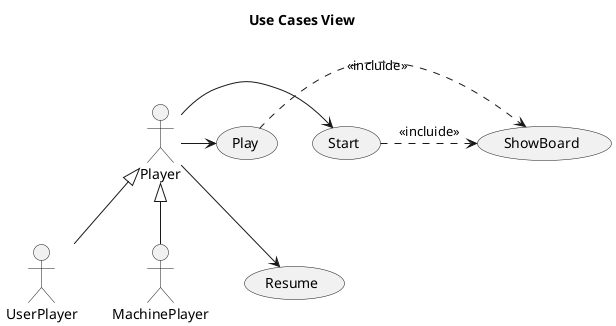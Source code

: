 @startuml Use Cases View
    title Use Cases View

    actor Player
    actor UserPlayer
    actor MachinePlayer

    usecase Start
    usecase Play
    usecase Resume
    usecase ShowBoard

    Player <|-down- UserPlayer
    Player <|-down- MachinePlayer

    Player -right-> Start
    Player -right-> Play
    Player --> Resume

    Start .right.> ShowBoard : <<incluide>>
    Play .right.> ShowBoard : <<incluide>>
@enduml

@startuml Use Cases Context
    title Use Cases Context

    state INITIAL
    state IN_GAME
    state OUT_GAME
    state EXIT
    state if1 <<choice>>
    state if2 <<choice>>

    [*] --> INITIAL
    INITIAL --> IN_GAME : Start
    IN_GAME --> if1 : Play
        if1 --> IN_GAME
    if1 --> OUT_GAME : [IsGameOver]
    OUT_GAME --> if2 : Resume
        if2 --> EXIT
    if2 --> INITIAL : [IsContinue]
    EXIT --> [*]
@enduml

@startuml Specifications Start
    title Specifications Start

@enduml

@startuml Specifications Play
    title Specifications Play

@enduml

@startuml Specifications Resume
    title Specifications Resume

@enduml
